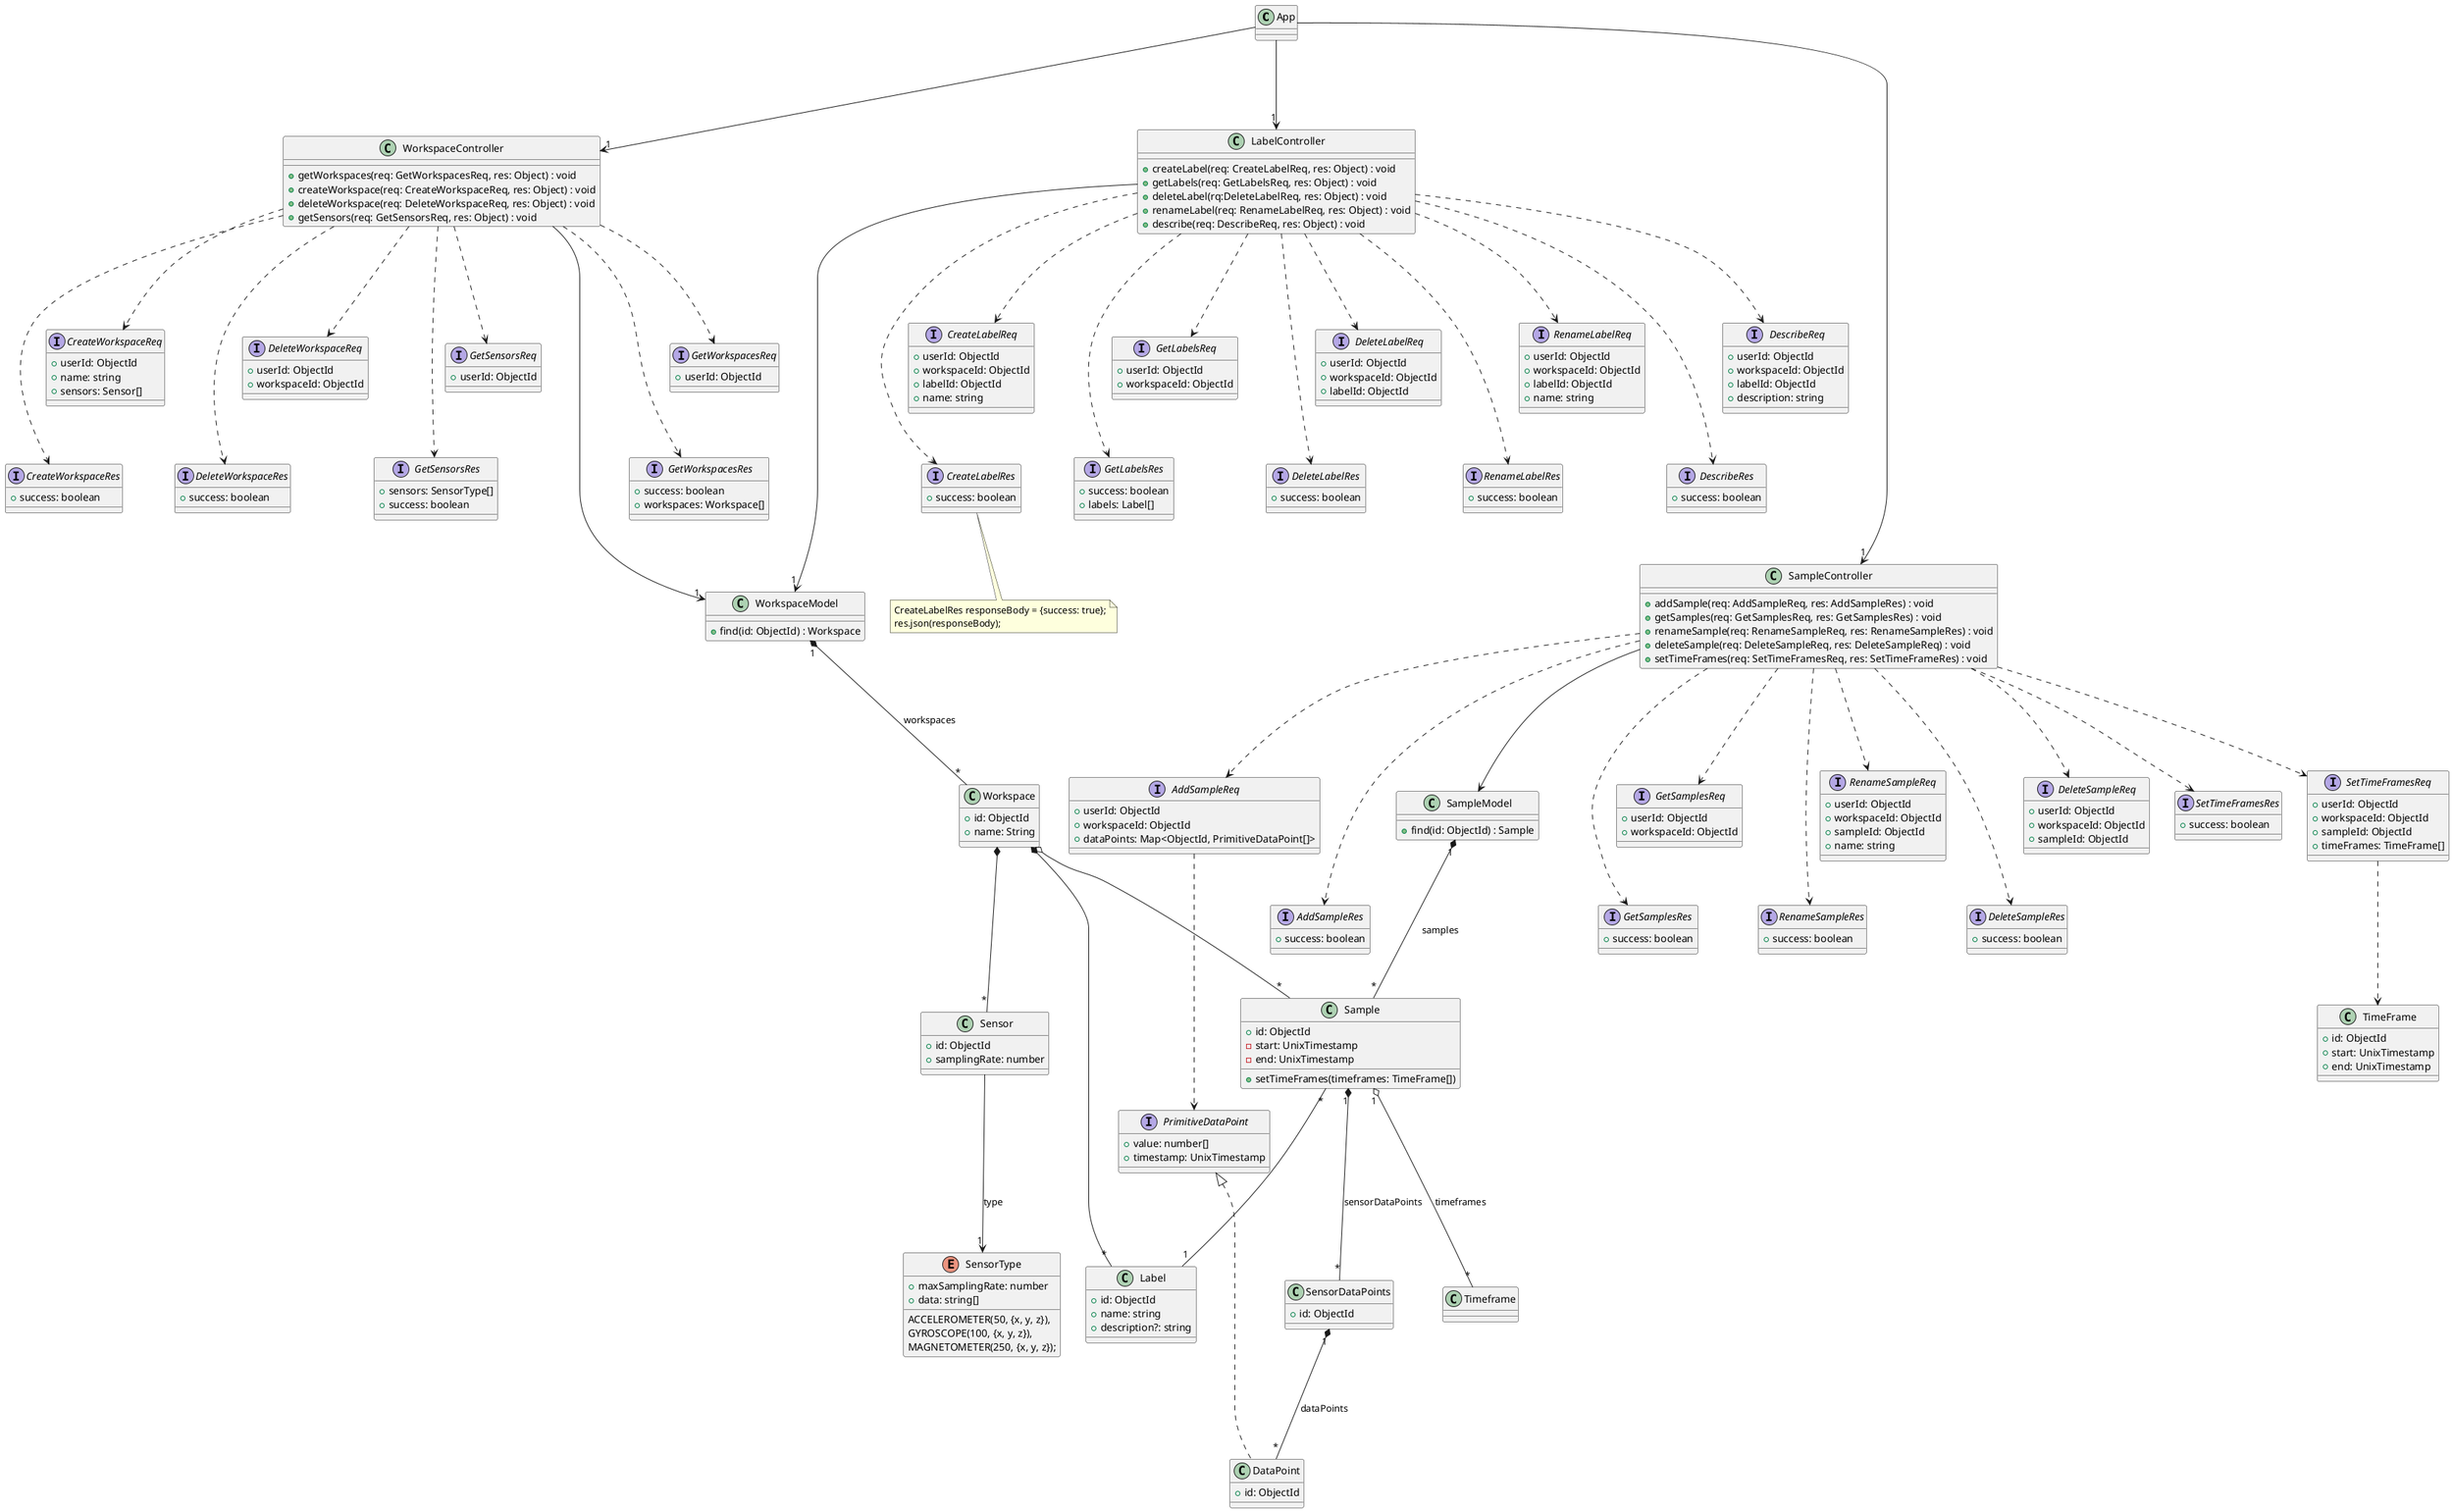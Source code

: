 @startuml ExpressApp

class App {

}

App ---> "1" WorkspaceController
App ---> "1" LabelController
App ---> "1" SampleController

' ----------- LabelController ----------------

interface CreateLabelReq {
    +userId: ObjectId
    +workspaceId: ObjectId
    +labelId: ObjectId
    +name: string
}

interface CreateLabelRes {
    +success: boolean
}

CreateLabelReq -[hidden]-> CreateLabelRes

interface GetLabelsReq {
    +userId: ObjectId
    +workspaceId: ObjectId
}

interface GetLabelsRes {
    +success: boolean
    +labels: Label[]
}

GetLabelsReq -[hidden]-> GetLabelsRes

interface DeleteLabelReq {
    +userId: ObjectId
    +workspaceId: ObjectId
    +labelId: ObjectId
}

interface DeleteLabelRes {
    +success: boolean
}

DeleteLabelReq -[hidden]-> DeleteLabelRes

interface RenameLabelReq {
    +userId: ObjectId
    +workspaceId: ObjectId
    +labelId: ObjectId
    +name: string
}

interface RenameLabelRes {
    +success: boolean
}

RenameLabelReq -[hidden]-> RenameLabelRes

interface DescribeReq {
    +userId: ObjectId
    +workspaceId: ObjectId
    +labelId: ObjectId
    +description: string
}

interface DescribeRes {
    +success: boolean
}

DescribeReq -[hidden]-> DescribeRes

class LabelController {
    +createLabel(req: CreateLabelReq, res: Object) : void
    +getLabels(req: GetLabelsReq, res: Object) : void
    +deleteLabel(rq:DeleteLabelReq, res: Object) : void
    +renameLabel(req: RenameLabelReq, res: Object) : void
    +describe(req: DescribeReq, res: Object) : void
}

LabelController -----> "1" WorkspaceModel

LabelController ...> CreateLabelReq
LabelController ...> CreateLabelRes
note bottom of CreateLabelRes: CreateLabelRes responseBody = {success: true};\nres.json(responseBody);

LabelController ...> GetLabelsReq
LabelController ...> GetLabelsRes

LabelController ...> DeleteLabelReq
LabelController ...> DeleteLabelRes

LabelController ...> RenameLabelReq
LabelController ...> RenameLabelRes

LabelController ...> DescribeReq
LabelController ...> DescribeRes

' ------------- WorkspaceController ----------

interface GetWorkspacesReq {
    +userId: ObjectId
}

interface GetWorkspacesRes {
    +success: boolean
    +workspaces: Workspace[]
}

GetWorkspacesReq -[hidden]-> GetWorkspacesRes

interface CreateWorkspaceReq {
    +userId: ObjectId
    +name: string
    +sensors: Sensor[]
}

interface CreateWorkspaceRes {
    +success: boolean
}

CreateWorkspaceReq -[hidden]-> CreateWorkspaceRes

interface DeleteWorkspaceReq {
    +userId: ObjectId
    +workspaceId: ObjectId
}

interface DeleteWorkspaceRes {
    +success: boolean
}

DeleteWorkspaceReq -[hidden]-> DeleteWorkspaceRes

interface GetSensorsReq {
    +userId: ObjectId
}

interface GetSensorsRes {
    +sensors: SensorType[]
    +success: boolean
}

GetSensorsReq -[hidden]-> GetSensorsRes

class WorkspaceController {
    +getWorkspaces(req: GetWorkspacesReq, res: Object) : void
    +createWorkspace(req: CreateWorkspaceReq, res: Object) : void
    +deleteWorkspace(req: DeleteWorkspaceReq, res: Object) : void
    +getSensors(req: GetSensorsReq, res: Object) : void
}

WorkspaceController ...> GetWorkspacesReq
WorkspaceController ...> GetWorkspacesRes
WorkspaceController ...> CreateWorkspaceReq
WorkspaceController ...> CreateWorkspaceRes
WorkspaceController ...> DeleteWorkspaceReq
WorkspaceController ...> DeleteWorkspaceRes
WorkspaceController ...> GetSensorsReq
WorkspaceController ...> GetSensorsRes

WorkspaceController ---> "1" WorkspaceModel

'------------------ Sensor/Sample -----------------------

enum SensorType {
    ACCELEROMETER(50, {x, y, z}),
    GYROSCOPE(100, {x, y, z}),
    MAGNETOMETER(250, {x, y, z});

    +maxSamplingRate: number
    +data: string[]
}

' Schema
class Sensor {
    +id: ObjectId
    +samplingRate: number
}

Sensor ---> "1" SensorType :type

interface PrimitiveDataPoint {
    +value: number[]
    +timestamp: UnixTimestamp
}

class DataPoint implements PrimitiveDataPoint {
    +id: ObjectId
}

class SensorDataPoints {
    +id: ObjectId
}

SensorDataPoints "1" *--- "*" DataPoint : dataPoints

' Schema
class TimeFrame {
    +id: ObjectId
    +start: UnixTimestamp
    +end: UnixTimestamp
}

' Schema
class Sample {
    +id: ObjectId
    -start: UnixTimestamp
    -end: UnixTimestamp
    +setTimeFrames(timeframes: TimeFrame[])
}

' aggregation or relation?
Sample "1" o--- "*" Timeframe : timeframes

Sample "*" --- "1" Label
Sample "1" *--- "*" SensorDataPoints : sensorDataPoints

' mongoose.Model<Sample>
class SampleModel {
    +find(id: ObjectId) : Sample
}

SampleModel "1" *--- "*" Sample : samples

' Schema
class Label {
    +id: ObjectId
    +name: string
    +description?: string
}

' Schema
class Workspace {
    +id: ObjectId
    +name: String
}

Workspace *--- "*" Label
Workspace *--- "*" Sensor
Workspace o--- "*" Sample

' mongoose.Model<Workspace>
class WorkspaceModel {
    +find(id: ObjectId) : Workspace
}

WorkspaceModel "1" *--- "*" Workspace : workspaces

' --------------- SampleController -------------------

interface AddSampleReq {
    +userId: ObjectId
    +workspaceId: ObjectId
    ' SensorId: ObjectId
    +dataPoints: Map<ObjectId, PrimitiveDataPoint[]>
}

AddSampleReq ...> PrimitiveDataPoint

interface AddSampleRes {
    +success: boolean
}

AddSampleReq -[hidden]-> AddSampleRes

interface GetSamplesReq {
    +userId: ObjectId
    +workspaceId: ObjectId
}

interface GetSamplesRes {
    +success: boolean
}

GetSamplesReq -[hidden]-> GetSamplesRes

interface RenameSampleReq {
    +userId: ObjectId
    +workspaceId: ObjectId
    +sampleId: ObjectId
    +name: string
}

interface RenameSampleRes {
    +success: boolean
}

RenameSampleReq -[hidden]-> RenameSampleRes

interface DeleteSampleReq {
    +userId: ObjectId
    +workspaceId: ObjectId
    +sampleId: ObjectId
}

interface DeleteSampleRes {
    +success: boolean
}

DeleteSampleReq -[hidden]-> DeleteSampleRes

interface SetTimeFramesReq {
    +userId: ObjectId
    +workspaceId: ObjectId
    +sampleId: ObjectId
    +timeFrames: TimeFrame[]
}

SetTimeFramesReq ...> TimeFrame

interface SetTimeFramesRes {
    +success: boolean
}

class SampleController {
    +addSample(req: AddSampleReq, res: AddSampleRes) : void
    +getSamples(req: GetSamplesReq, res: GetSamplesRes) : void
    +renameSample(req: RenameSampleReq, res: RenameSampleRes) : void
    +deleteSample(req: DeleteSampleReq, res: DeleteSampleReq) : void
    +setTimeFrames(req: SetTimeFramesReq, res: SetTimeFrameRes) : void
    }

    SampleController ...> AddSampleReq
    SampleController ...> AddSampleRes
    SampleController ...> GetSamplesReq
    SampleController ...> GetSamplesRes
    SampleController ...> RenameSampleReq
    SampleController ...> RenameSampleRes
    SampleController ...> DeleteSampleReq
    SampleController ...> DeleteSampleRes
    SampleController ...> SetTimeFramesReq
    SampleController ...> SetTimeFramesRes

    SampleController ---> SampleModel

    @enduml